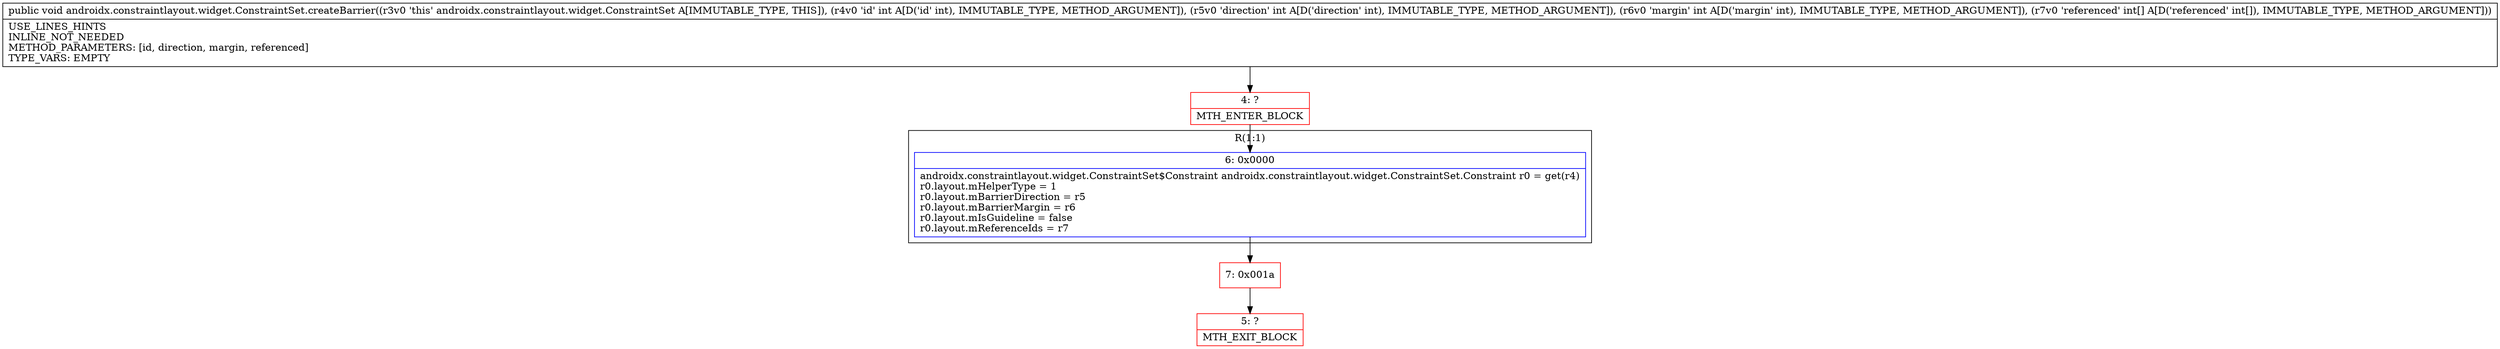 digraph "CFG forandroidx.constraintlayout.widget.ConstraintSet.createBarrier(III[I)V" {
subgraph cluster_Region_275931527 {
label = "R(1:1)";
node [shape=record,color=blue];
Node_6 [shape=record,label="{6\:\ 0x0000|androidx.constraintlayout.widget.ConstraintSet$Constraint androidx.constraintlayout.widget.ConstraintSet.Constraint r0 = get(r4)\lr0.layout.mHelperType = 1\lr0.layout.mBarrierDirection = r5\lr0.layout.mBarrierMargin = r6\lr0.layout.mIsGuideline = false\lr0.layout.mReferenceIds = r7\l}"];
}
Node_4 [shape=record,color=red,label="{4\:\ ?|MTH_ENTER_BLOCK\l}"];
Node_7 [shape=record,color=red,label="{7\:\ 0x001a}"];
Node_5 [shape=record,color=red,label="{5\:\ ?|MTH_EXIT_BLOCK\l}"];
MethodNode[shape=record,label="{public void androidx.constraintlayout.widget.ConstraintSet.createBarrier((r3v0 'this' androidx.constraintlayout.widget.ConstraintSet A[IMMUTABLE_TYPE, THIS]), (r4v0 'id' int A[D('id' int), IMMUTABLE_TYPE, METHOD_ARGUMENT]), (r5v0 'direction' int A[D('direction' int), IMMUTABLE_TYPE, METHOD_ARGUMENT]), (r6v0 'margin' int A[D('margin' int), IMMUTABLE_TYPE, METHOD_ARGUMENT]), (r7v0 'referenced' int[] A[D('referenced' int[]), IMMUTABLE_TYPE, METHOD_ARGUMENT]))  | USE_LINES_HINTS\lINLINE_NOT_NEEDED\lMETHOD_PARAMETERS: [id, direction, margin, referenced]\lTYPE_VARS: EMPTY\l}"];
MethodNode -> Node_4;Node_6 -> Node_7;
Node_4 -> Node_6;
Node_7 -> Node_5;
}

